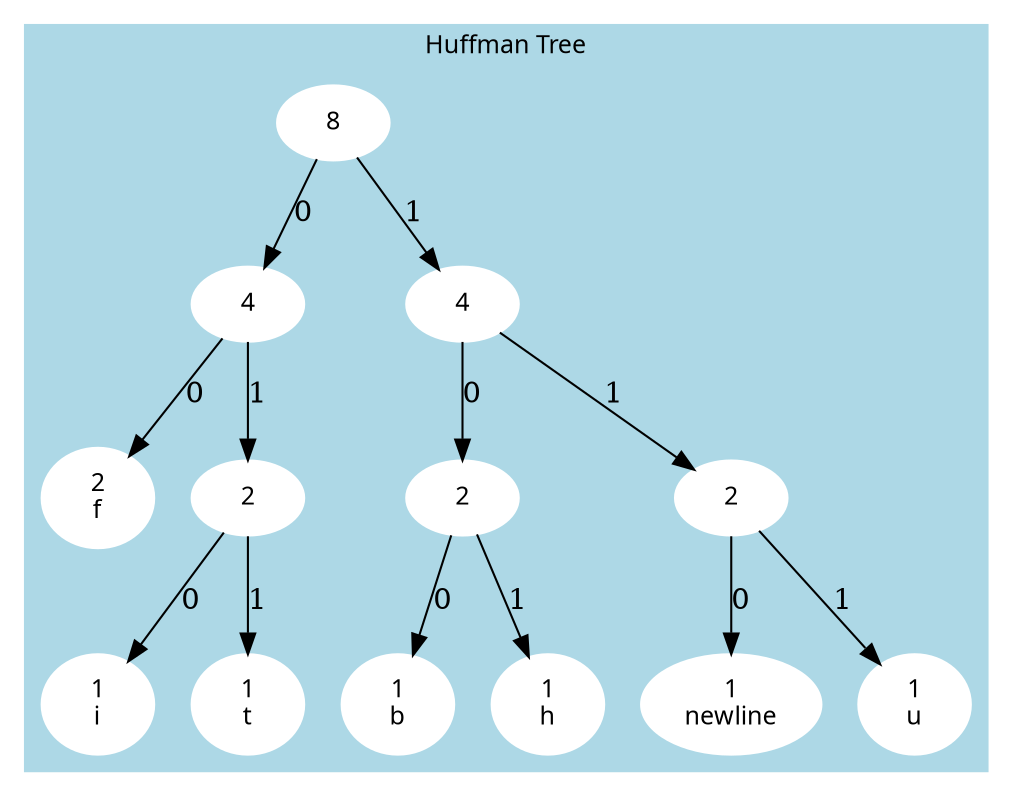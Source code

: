 digraph huffman_tree {
  bgcolor=transparent
  graph [fontsize=12 fontname="HackNerdFont" style=filled color=lightblue];
  node [fontsize=12 fontname="HackNerdFont" style=filled color=white];
  subgraph cluster_tree {
    label = "Huffman Tree";
    
    // Declare
    e [label="8"];
    fo1 [label="4"];
    fo2 [label="4"];
    t1 [label="2\nf"];
    t2 [label="2"];
    t3 [label="2"];
    t4 [label="2"];
    o1 [label="1\ni"];
    o2 [label="1\nt"];
    o3 [label="1\nb"];
    o4 [label="1\nh"];
    o5 [label="1\nnewline"];
    o6 [label="1\nu"];

    // Connections
    e -> fo1 [label="0"]
    e -> fo2 [label="1"]
    fo1 -> t1 [label="0"]
    fo1 -> t2 [label="1"]
    fo2 -> t3 [label="0"]
    fo2 -> t4 [label="1"]
    t2 -> o1 [label="0"]
    t2 -> o2 [label="1"]
    t3 -> o3 [label="0"]
    t3 -> o4 [label="1"]
    t4 -> o5 [label="0"]
    t4 -> o6 [label="1"]
  }
}
